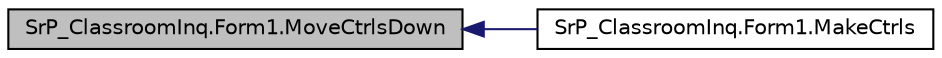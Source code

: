 digraph G
{
  edge [fontname="Helvetica",fontsize="10",labelfontname="Helvetica",labelfontsize="10"];
  node [fontname="Helvetica",fontsize="10",shape=record];
  rankdir="LR";
  Node1 [label="SrP_ClassroomInq.Form1.MoveCtrlsDown",height=0.2,width=0.4,color="black", fillcolor="grey75", style="filled" fontcolor="black"];
  Node1 -> Node2 [dir="back",color="midnightblue",fontsize="10",style="solid",fontname="Helvetica"];
  Node2 [label="SrP_ClassroomInq.Form1.MakeCtrls",height=0.2,width=0.4,color="black", fillcolor="white", style="filled",URL="$class_sr_p___classroom_inq_1_1_form1.html#a7d34aa86d3e3e12e09e8147a0b6ee072"];
}
